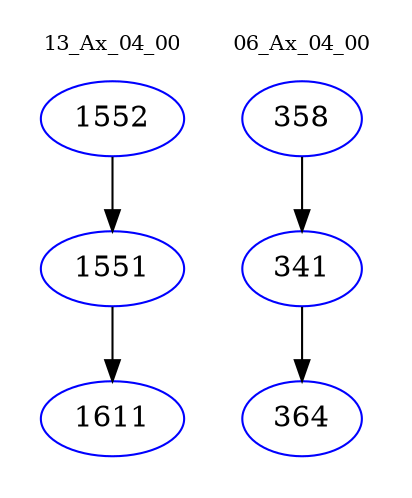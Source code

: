 digraph{
subgraph cluster_0 {
color = white
label = "13_Ax_04_00";
fontsize=10;
T0_1552 [label="1552", color="blue"]
T0_1552 -> T0_1551 [color="black"]
T0_1551 [label="1551", color="blue"]
T0_1551 -> T0_1611 [color="black"]
T0_1611 [label="1611", color="blue"]
}
subgraph cluster_1 {
color = white
label = "06_Ax_04_00";
fontsize=10;
T1_358 [label="358", color="blue"]
T1_358 -> T1_341 [color="black"]
T1_341 [label="341", color="blue"]
T1_341 -> T1_364 [color="black"]
T1_364 [label="364", color="blue"]
}
}
